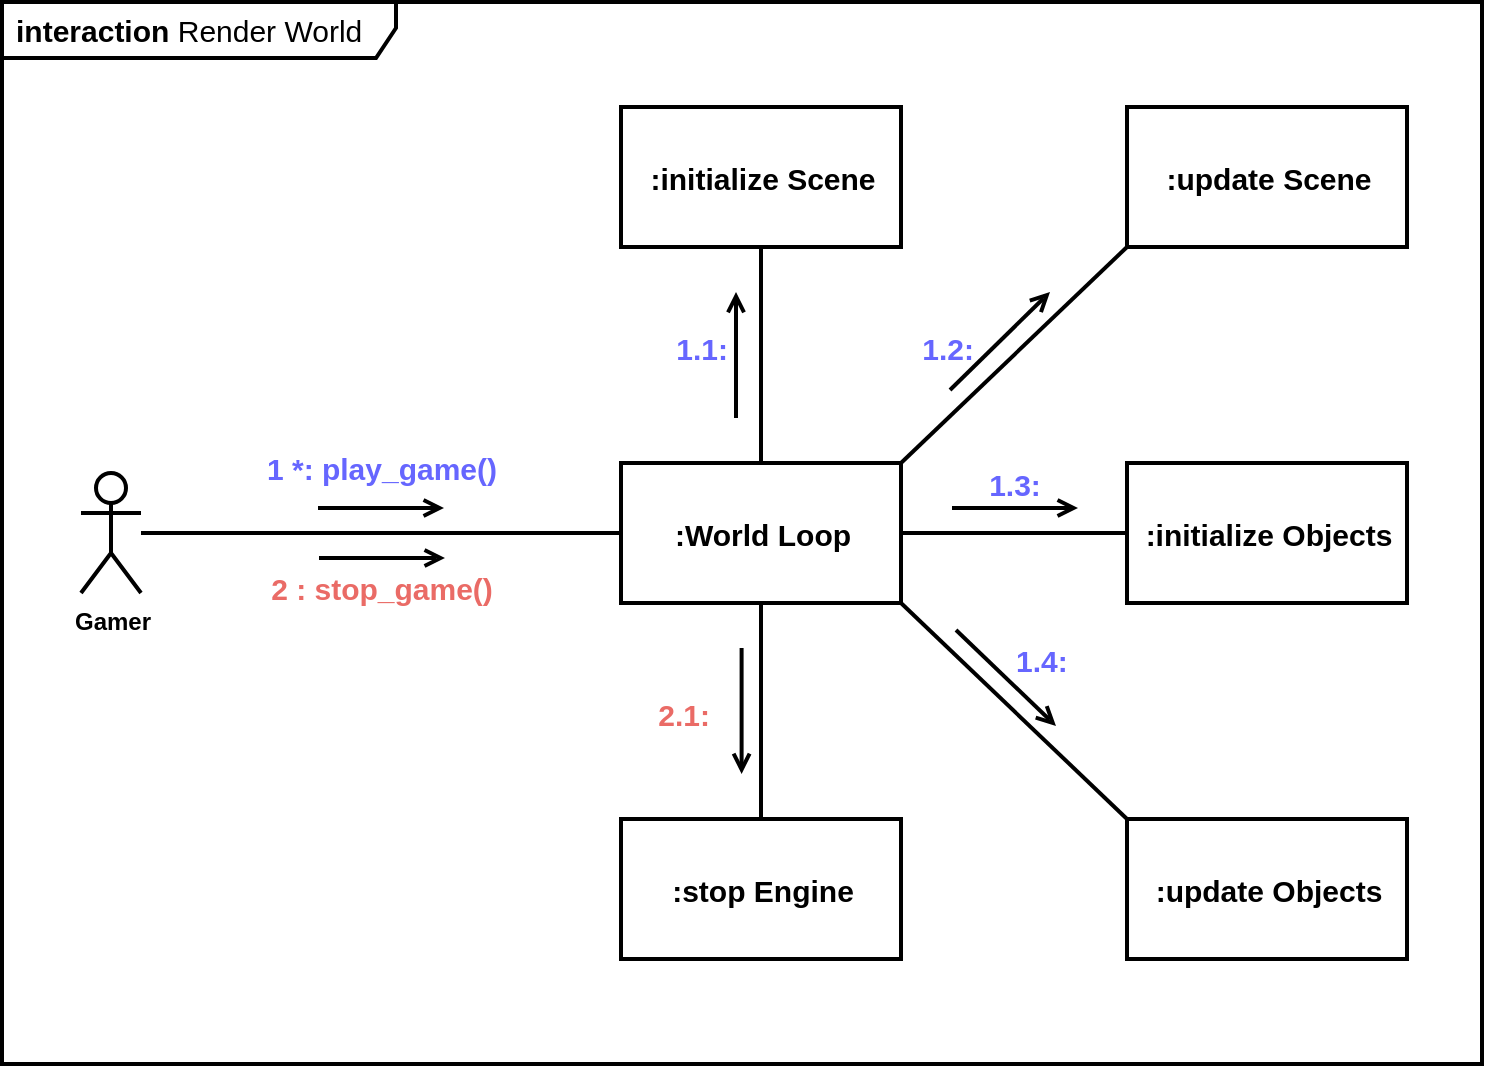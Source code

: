 <mxfile version="14.4.4" type="device"><diagram id="prtHgNgQTEPvFCAcTncT" name="Page-1"><mxGraphModel dx="1185" dy="596" grid="0" gridSize="10" guides="1" tooltips="1" connect="1" arrows="1" fold="1" page="0" pageScale="1" pageWidth="1600" pageHeight="900" background="none" math="0" shadow="0"><root><mxCell id="0"/><mxCell id="1" parent="0"/><mxCell id="B8zICnneR26w3rY7svn5-57" value="&lt;font style=&quot;font-size: 15px&quot;&gt;&lt;b&gt;interaction&lt;/b&gt; Render World&lt;/font&gt;" style="shape=umlFrame;whiteSpace=wrap;html=1;width=197;height=28;boundedLbl=1;verticalAlign=middle;align=left;spacingLeft=5;fontFamily=Helvetica;connectable=0;strokeWidth=2;" parent="1" vertex="1"><mxGeometry x="119" y="154" width="740" height="531" as="geometry"/></mxCell><mxCell id="B8zICnneR26w3rY7svn5-63" style="rounded=1;orthogonalLoop=1;jettySize=auto;html=1;entryX=0;entryY=0.5;entryDx=0;entryDy=0;fontFamily=Helvetica;endArrow=none;endFill=0;strokeWidth=2;" parent="1" source="B8zICnneR26w3rY7svn5-56" target="B8zICnneR26w3rY7svn5-58" edge="1"><mxGeometry relative="1" as="geometry"/></mxCell><mxCell id="B8zICnneR26w3rY7svn5-56" value="&lt;span&gt;Gamer&lt;/span&gt;" style="shape=umlActor;verticalLabelPosition=bottom;verticalAlign=top;html=1;fontFamily=Helvetica;fontStyle=1;strokeWidth=2;" parent="1" vertex="1"><mxGeometry x="158.5" y="389.5" width="30" height="60" as="geometry"/></mxCell><mxCell id="B8zICnneR26w3rY7svn5-69" style="rounded=1;orthogonalLoop=1;jettySize=auto;html=1;exitX=0.5;exitY=0;exitDx=0;exitDy=0;entryX=0.5;entryY=1;entryDx=0;entryDy=0;endArrow=none;endFill=0;strokeWidth=2;fontFamily=Helvetica;" parent="1" source="B8zICnneR26w3rY7svn5-58" target="B8zICnneR26w3rY7svn5-64" edge="1"><mxGeometry relative="1" as="geometry"/></mxCell><mxCell id="B8zICnneR26w3rY7svn5-70" style="rounded=0;orthogonalLoop=1;jettySize=auto;html=1;exitX=1;exitY=0;exitDx=0;exitDy=0;entryX=0;entryY=1;entryDx=0;entryDy=0;endArrow=none;endFill=0;strokeWidth=2;fontFamily=Helvetica;" parent="1" source="B8zICnneR26w3rY7svn5-58" target="B8zICnneR26w3rY7svn5-65" edge="1"><mxGeometry relative="1" as="geometry"/></mxCell><mxCell id="B8zICnneR26w3rY7svn5-71" style="edgeStyle=none;rounded=0;orthogonalLoop=1;jettySize=auto;html=1;exitX=1;exitY=0.5;exitDx=0;exitDy=0;entryX=0;entryY=0.5;entryDx=0;entryDy=0;endArrow=none;endFill=0;strokeWidth=2;fontFamily=Helvetica;" parent="1" source="B8zICnneR26w3rY7svn5-58" target="B8zICnneR26w3rY7svn5-66" edge="1"><mxGeometry relative="1" as="geometry"/></mxCell><mxCell id="B8zICnneR26w3rY7svn5-72" style="edgeStyle=none;rounded=0;orthogonalLoop=1;jettySize=auto;html=1;exitX=1;exitY=1;exitDx=0;exitDy=0;entryX=0;entryY=0;entryDx=0;entryDy=0;endArrow=none;endFill=0;strokeWidth=2;fontFamily=Helvetica;" parent="1" source="B8zICnneR26w3rY7svn5-58" target="B8zICnneR26w3rY7svn5-67" edge="1"><mxGeometry relative="1" as="geometry"/></mxCell><mxCell id="B8zICnneR26w3rY7svn5-73" style="edgeStyle=none;rounded=0;orthogonalLoop=1;jettySize=auto;html=1;exitX=0.5;exitY=1;exitDx=0;exitDy=0;entryX=0.5;entryY=0;entryDx=0;entryDy=0;endArrow=none;endFill=0;strokeWidth=2;fontFamily=Helvetica;" parent="1" source="B8zICnneR26w3rY7svn5-58" target="B8zICnneR26w3rY7svn5-68" edge="1"><mxGeometry relative="1" as="geometry"/></mxCell><mxCell id="B8zICnneR26w3rY7svn5-58" value="&lt;b style=&quot;font-size: 15px;&quot;&gt;:World Loop&lt;/b&gt;" style="html=1;align=center;verticalAlign=middle;absoluteArcSize=1;arcSize=10;dashed=0;fontFamily=Helvetica;strokeWidth=2;fontSize=15;" parent="1" vertex="1"><mxGeometry x="428.5" y="384.5" width="140" height="70" as="geometry"/></mxCell><mxCell id="B8zICnneR26w3rY7svn5-64" value="&lt;b style=&quot;font-size: 15px;&quot;&gt;:initialize Scene&lt;/b&gt;" style="html=1;align=center;verticalAlign=middle;absoluteArcSize=1;arcSize=10;dashed=0;fontFamily=Helvetica;strokeWidth=2;fontSize=15;" parent="1" vertex="1"><mxGeometry x="428.5" y="206.5" width="140" height="70" as="geometry"/></mxCell><mxCell id="B8zICnneR26w3rY7svn5-65" value="&lt;b style=&quot;font-size: 15px;&quot;&gt;:update Scene&lt;/b&gt;" style="html=1;align=center;verticalAlign=middle;absoluteArcSize=1;arcSize=10;dashed=0;fontFamily=Helvetica;strokeWidth=2;fontSize=15;" parent="1" vertex="1"><mxGeometry x="681.5" y="206.5" width="140" height="70" as="geometry"/></mxCell><mxCell id="B8zICnneR26w3rY7svn5-66" value="&lt;b style=&quot;font-size: 15px;&quot;&gt;:initialize Objects&lt;/b&gt;" style="html=1;align=center;verticalAlign=middle;absoluteArcSize=1;arcSize=10;dashed=0;fontFamily=Helvetica;strokeWidth=2;fontSize=15;" parent="1" vertex="1"><mxGeometry x="681.5" y="384.5" width="140" height="70" as="geometry"/></mxCell><mxCell id="B8zICnneR26w3rY7svn5-67" value="&lt;b style=&quot;font-size: 15px;&quot;&gt;:update Objects&lt;/b&gt;" style="html=1;align=center;verticalAlign=middle;absoluteArcSize=1;arcSize=10;dashed=0;fontFamily=Helvetica;strokeWidth=2;fontSize=15;" parent="1" vertex="1"><mxGeometry x="681.5" y="562.5" width="140" height="70" as="geometry"/></mxCell><mxCell id="B8zICnneR26w3rY7svn5-68" value="&lt;b style=&quot;font-size: 15px;&quot;&gt;:stop Engine&lt;/b&gt;" style="html=1;align=center;verticalAlign=middle;absoluteArcSize=1;arcSize=10;dashed=0;fontFamily=Helvetica;strokeWidth=2;fontSize=15;" parent="1" vertex="1"><mxGeometry x="428.5" y="562.5" width="140" height="70" as="geometry"/></mxCell><mxCell id="B8zICnneR26w3rY7svn5-77" value="" style="endArrow=open;html=1;shadow=0;strokeWidth=2;fontFamily=Helvetica;endFill=0;" parent="1" edge="1"><mxGeometry width="50" height="50" relative="1" as="geometry"><mxPoint x="277" y="407" as="sourcePoint"/><mxPoint x="340" y="407" as="targetPoint"/></mxGeometry></mxCell><mxCell id="B8zICnneR26w3rY7svn5-78" value="&lt;font color=&quot;#6666ff&quot; style=&quot;font-size: 15px&quot;&gt;1 *: play_game()&lt;/font&gt;" style="text;html=1;strokeColor=none;fillColor=none;align=center;verticalAlign=middle;whiteSpace=wrap;rounded=0;fontFamily=Helvetica;fontStyle=1" parent="1" vertex="1"><mxGeometry x="243" y="377" width="132" height="20" as="geometry"/></mxCell><mxCell id="B8zICnneR26w3rY7svn5-83" value="" style="endArrow=open;html=1;shadow=0;strokeWidth=2;fontFamily=Helvetica;endFill=0;" parent="1" edge="1"><mxGeometry width="50" height="50" relative="1" as="geometry"><mxPoint x="277.5" y="432" as="sourcePoint"/><mxPoint x="340.5" y="432" as="targetPoint"/></mxGeometry></mxCell><mxCell id="B8zICnneR26w3rY7svn5-84" value="&lt;font style=&quot;font-size: 15px&quot; color=&quot;#ea6b66&quot;&gt;2 : stop_game()&lt;/font&gt;" style="text;html=1;strokeColor=none;fillColor=none;align=center;verticalAlign=middle;whiteSpace=wrap;rounded=0;fontFamily=Helvetica;fontStyle=1" parent="1" vertex="1"><mxGeometry x="243" y="437" width="132" height="20" as="geometry"/></mxCell><mxCell id="5VENy2pbvqP-Bf-qHkfr-2" value="" style="endArrow=open;html=1;shadow=0;strokeWidth=2;fontFamily=Helvetica;endFill=0;" edge="1" parent="1"><mxGeometry width="50" height="50" relative="1" as="geometry"><mxPoint x="486" y="362" as="sourcePoint"/><mxPoint x="486" y="299" as="targetPoint"/></mxGeometry></mxCell><mxCell id="5VENy2pbvqP-Bf-qHkfr-4" value="" style="endArrow=none;html=1;shadow=0;strokeWidth=2;fontFamily=Helvetica;endFill=0;startArrow=open;startFill=0;" edge="1" parent="1"><mxGeometry width="50" height="50" relative="1" as="geometry"><mxPoint x="488.8" y="540" as="sourcePoint"/><mxPoint x="488.8" y="477.0" as="targetPoint"/></mxGeometry></mxCell><mxCell id="5VENy2pbvqP-Bf-qHkfr-5" value="" style="endArrow=open;html=1;shadow=0;strokeWidth=2;fontFamily=Helvetica;endFill=0;" edge="1" parent="1"><mxGeometry width="50" height="50" relative="1" as="geometry"><mxPoint x="594" y="407" as="sourcePoint"/><mxPoint x="657" y="407" as="targetPoint"/></mxGeometry></mxCell><mxCell id="5VENy2pbvqP-Bf-qHkfr-6" value="" style="endArrow=open;html=1;shadow=0;strokeWidth=2;fontFamily=Helvetica;endFill=0;" edge="1" parent="1"><mxGeometry width="50" height="50" relative="1" as="geometry"><mxPoint x="593" y="348" as="sourcePoint"/><mxPoint x="643" y="299" as="targetPoint"/></mxGeometry></mxCell><mxCell id="5VENy2pbvqP-Bf-qHkfr-7" value="" style="endArrow=open;html=1;shadow=0;strokeWidth=2;fontFamily=Helvetica;endFill=0;" edge="1" parent="1"><mxGeometry width="50" height="50" relative="1" as="geometry"><mxPoint x="596" y="468.0" as="sourcePoint"/><mxPoint x="646" y="516" as="targetPoint"/></mxGeometry></mxCell><mxCell id="5VENy2pbvqP-Bf-qHkfr-8" value="&lt;font color=&quot;#6666ff&quot; style=&quot;font-size: 15px&quot;&gt;1.1:&lt;/font&gt;" style="text;html=1;strokeColor=none;fillColor=none;align=right;verticalAlign=middle;whiteSpace=wrap;rounded=0;fontFamily=Helvetica;fontStyle=1" vertex="1" parent="1"><mxGeometry x="352" y="317" width="132" height="20" as="geometry"/></mxCell><mxCell id="5VENy2pbvqP-Bf-qHkfr-9" value="&lt;font color=&quot;#6666ff&quot; style=&quot;font-size: 15px&quot;&gt;1.2:&lt;/font&gt;" style="text;html=1;strokeColor=none;fillColor=none;align=right;verticalAlign=middle;whiteSpace=wrap;rounded=0;fontFamily=Helvetica;fontStyle=1" vertex="1" parent="1"><mxGeometry x="475" y="317" width="132" height="20" as="geometry"/></mxCell><mxCell id="5VENy2pbvqP-Bf-qHkfr-10" value="&lt;font color=&quot;#6666ff&quot; style=&quot;font-size: 15px&quot;&gt;1.3:&lt;/font&gt;" style="text;html=1;strokeColor=none;fillColor=none;align=center;verticalAlign=middle;whiteSpace=wrap;rounded=0;fontFamily=Helvetica;fontStyle=1" vertex="1" parent="1"><mxGeometry x="578" y="384.5" width="94.5" height="20" as="geometry"/></mxCell><mxCell id="5VENy2pbvqP-Bf-qHkfr-11" value="&lt;font color=&quot;#6666ff&quot; style=&quot;font-size: 15px&quot;&gt;1.4:&lt;/font&gt;" style="text;html=1;strokeColor=none;fillColor=none;align=left;verticalAlign=middle;whiteSpace=wrap;rounded=0;fontFamily=Helvetica;fontStyle=1" vertex="1" parent="1"><mxGeometry x="624" y="473" width="132" height="20" as="geometry"/></mxCell><mxCell id="5VENy2pbvqP-Bf-qHkfr-12" value="&lt;div&gt;&lt;span style=&quot;font-size: 15px ; color: rgb(234 , 107 , 102)&quot;&gt;2.1:&lt;/span&gt;&lt;/div&gt;" style="text;html=1;strokeColor=none;fillColor=none;align=right;verticalAlign=middle;whiteSpace=wrap;rounded=0;fontFamily=Helvetica;fontStyle=1" vertex="1" parent="1"><mxGeometry x="343" y="500" width="132" height="20" as="geometry"/></mxCell></root></mxGraphModel></diagram></mxfile>